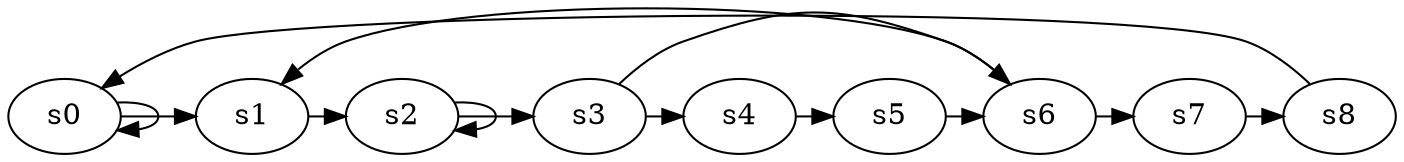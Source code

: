 digraph game_0410_cycle_9 {
    s0 [name="s0", player=1, target=1];
    s1 [name="s1", player=1, target=1];
    s2 [name="s2", player=0];
    s3 [name="s3", player=0];
    s4 [name="s4", player=0];
    s5 [name="s5", player=0];
    s6 [name="s6", player=0];
    s7 [name="s7", player=0];
    s8 [name="s8", player=0];

    s0 -> s1 [constraint="time == 1 || time == 7 || time == 8 || time == 17"];
    s1 -> s2 [constraint="time % 3 == 2 || time % 3 == 1"];
    s2 -> s3 [constraint="time % 3 == 2"];
    s3 -> s4 [constraint="time % 2 == 0 || time % 2 == 1"];
    s4 -> s5 [constraint="time == 1 || time == 9 || time == 18 || time == 20"];
    s5 -> s6 [constraint="time % 4 == 3 || time % 4 == 2"];
    s6 -> s7 [constraint="time % 5 == 2"];
    s7 -> s8 [constraint="time % 7 == 2"];
    s8 -> s0 [constraint="time % 6 == 5"];
    s0 -> s0 [constraint="time % 2 == 0"];
    s2 -> s2 [constraint="time % 2 == 0"];
    s3 -> s6 [constraint="time == 6"];
    s6 -> s1 [constraint="time == 2"];
}
